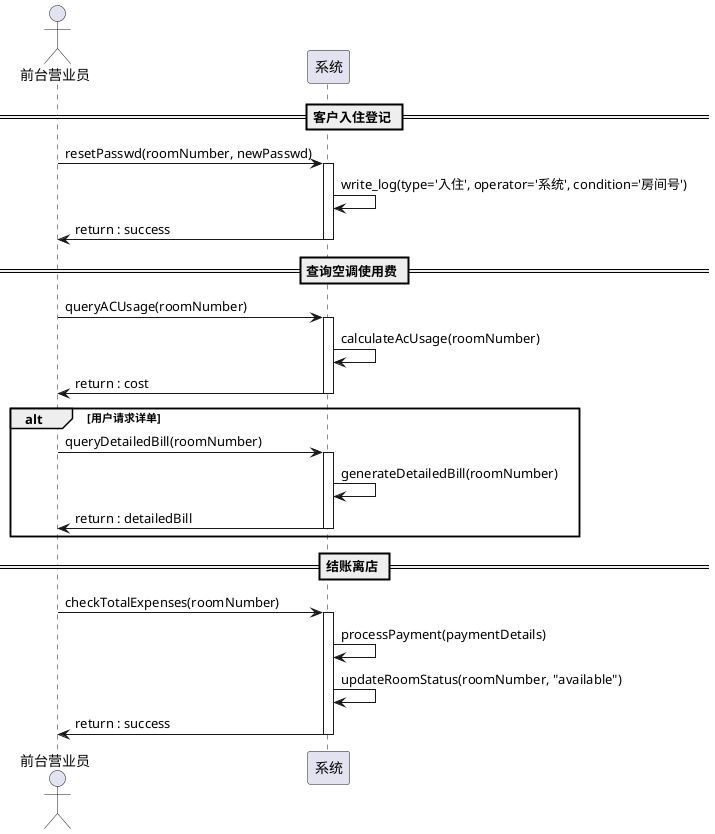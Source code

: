 @startuml
actor Receptionist as "前台营业员"
participant "系统" as System

== 客户入住登记 ==
Receptionist -> System: resetPasswd(roomNumber, newPasswd)
activate System
System -> System: write_log(type='入住', operator='系统', condition='房间号')
System -> Receptionist: return : success
deactivate System

== 查询空调使用费 ==
Receptionist -> System: queryACUsage(roomNumber)
activate System
System -> System: calculateAcUsage(roomNumber)
System -> Receptionist: return : cost
deactivate System

alt 用户请求详单
  Receptionist -> System: queryDetailedBill(roomNumber)
  activate System
  System -> System: generateDetailedBill(roomNumber)
  System -> Receptionist: return : detailedBill
  deactivate System
end

== 结账离店 ==
Receptionist -> System: checkTotalExpenses(roomNumber)
activate System
System -> System: processPayment(paymentDetails)
System -> System: updateRoomStatus(roomNumber, "available")
System -> Receptionist: return : success
deactivate System

@enduml
